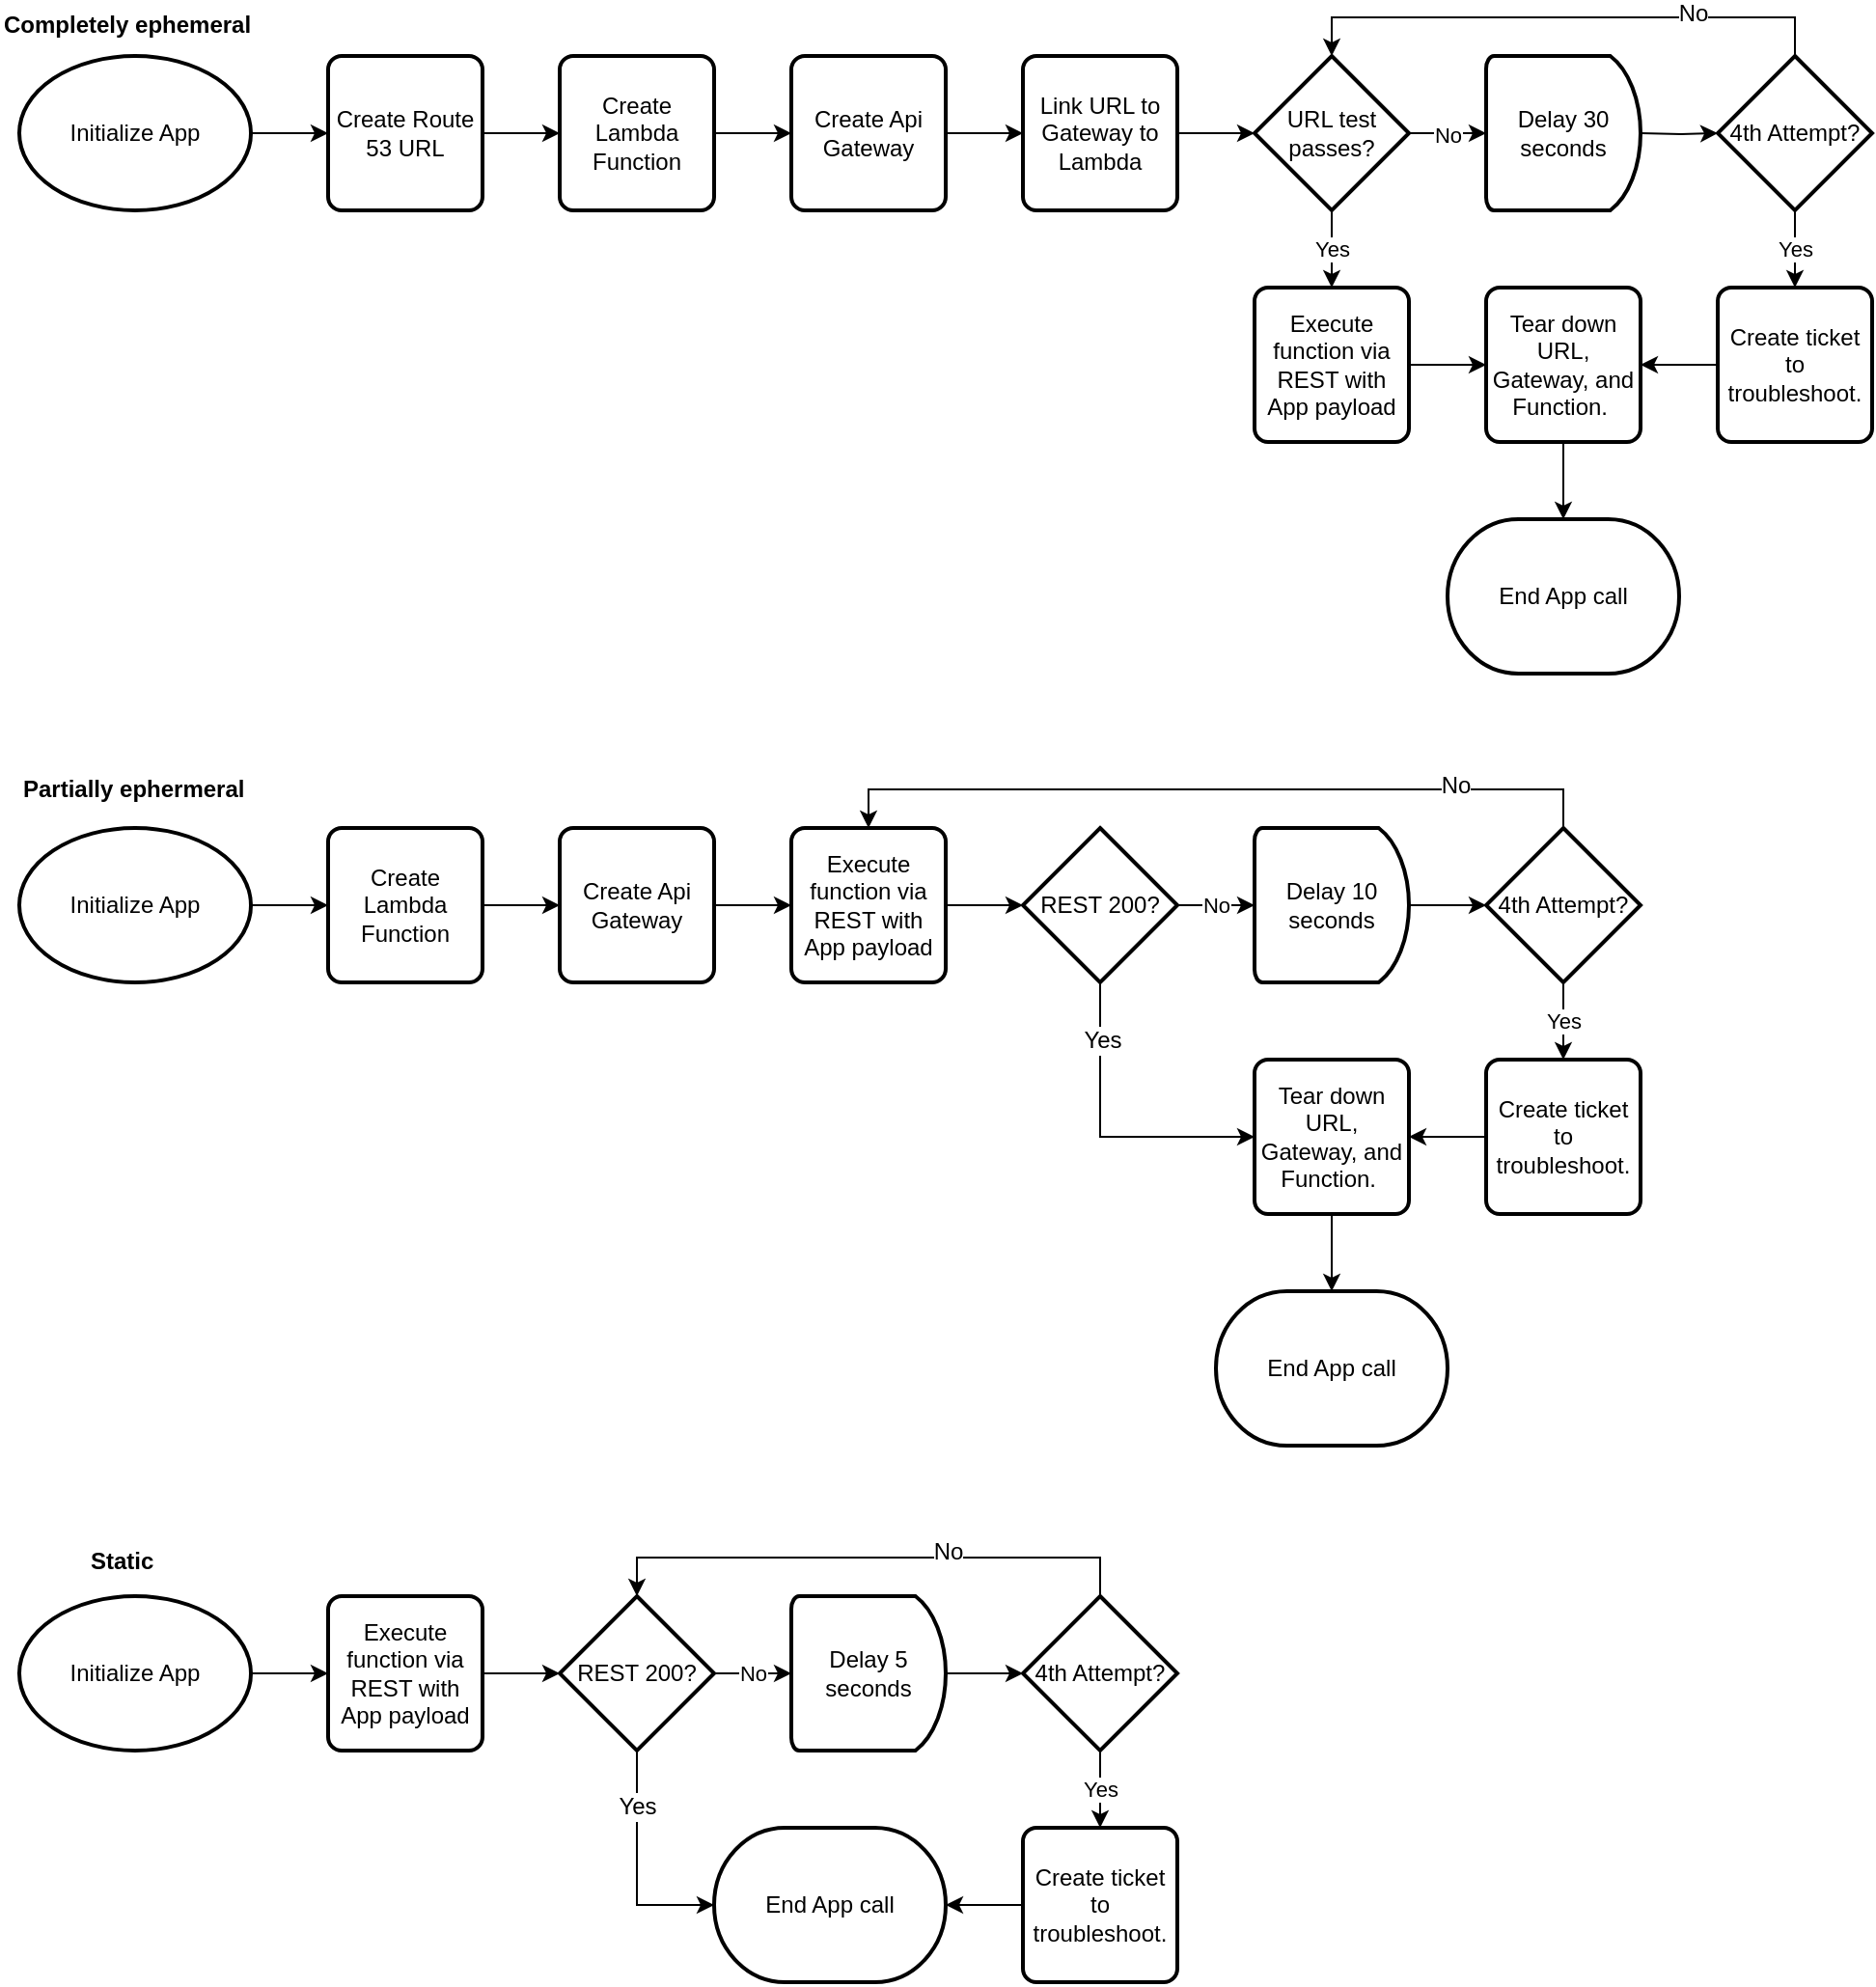 <mxfile version="11.1.4" type="github"><diagram name="Page-1" id="74e2e168-ea6b-b213-b513-2b3c1d86103e"><mxGraphModel dx="1422" dy="894" grid="1" gridSize="10" guides="1" tooltips="1" connect="1" arrows="1" fold="1" page="1" pageScale="1" pageWidth="1100" pageHeight="850" background="#ffffff" math="0" shadow="0"><root><mxCell id="0"/><mxCell id="1" parent="0"/><mxCell id="HyU04cC4nx2LyWxmIoBp-11" value="" style="edgeStyle=orthogonalEdgeStyle;rounded=0;orthogonalLoop=1;jettySize=auto;html=1;" parent="1" source="HyU04cC4nx2LyWxmIoBp-1" target="HyU04cC4nx2LyWxmIoBp-2" edge="1"><mxGeometry relative="1" as="geometry"/></mxCell><mxCell id="HyU04cC4nx2LyWxmIoBp-1" value="Initialize App" style="strokeWidth=2;html=1;shape=mxgraph.flowchart.start_1;whiteSpace=wrap;" parent="1" vertex="1"><mxGeometry x="40" y="40" width="120" height="80" as="geometry"/></mxCell><mxCell id="HyU04cC4nx2LyWxmIoBp-12" value="" style="edgeStyle=orthogonalEdgeStyle;rounded=0;orthogonalLoop=1;jettySize=auto;html=1;" parent="1" source="HyU04cC4nx2LyWxmIoBp-2" target="HyU04cC4nx2LyWxmIoBp-3" edge="1"><mxGeometry relative="1" as="geometry"/></mxCell><mxCell id="HyU04cC4nx2LyWxmIoBp-2" value="Create Route 53 URL" style="rounded=1;whiteSpace=wrap;html=1;absoluteArcSize=1;arcSize=14;strokeWidth=2;" parent="1" vertex="1"><mxGeometry x="200" y="40" width="80" height="80" as="geometry"/></mxCell><mxCell id="HyU04cC4nx2LyWxmIoBp-13" value="" style="edgeStyle=orthogonalEdgeStyle;rounded=0;orthogonalLoop=1;jettySize=auto;html=1;" parent="1" source="HyU04cC4nx2LyWxmIoBp-3" target="HyU04cC4nx2LyWxmIoBp-5" edge="1"><mxGeometry relative="1" as="geometry"/></mxCell><mxCell id="HyU04cC4nx2LyWxmIoBp-3" value="Create Lambda Function" style="rounded=1;whiteSpace=wrap;html=1;absoluteArcSize=1;arcSize=14;strokeWidth=2;" parent="1" vertex="1"><mxGeometry x="320" y="40" width="80" height="80" as="geometry"/></mxCell><mxCell id="HyU04cC4nx2LyWxmIoBp-25" value="" style="edgeStyle=orthogonalEdgeStyle;rounded=0;orthogonalLoop=1;jettySize=auto;html=1;" parent="1" source="HyU04cC4nx2LyWxmIoBp-4" target="HyU04cC4nx2LyWxmIoBp-22" edge="1"><mxGeometry relative="1" as="geometry"/></mxCell><mxCell id="HyU04cC4nx2LyWxmIoBp-4" value="Tear down URL, Gateway, and Function.&amp;nbsp;" style="rounded=1;whiteSpace=wrap;html=1;absoluteArcSize=1;arcSize=14;strokeWidth=2;" parent="1" vertex="1"><mxGeometry x="800" y="160" width="80" height="80" as="geometry"/></mxCell><mxCell id="HyU04cC4nx2LyWxmIoBp-14" value="" style="edgeStyle=orthogonalEdgeStyle;rounded=0;orthogonalLoop=1;jettySize=auto;html=1;" parent="1" source="HyU04cC4nx2LyWxmIoBp-5" target="HyU04cC4nx2LyWxmIoBp-7" edge="1"><mxGeometry relative="1" as="geometry"/></mxCell><mxCell id="HyU04cC4nx2LyWxmIoBp-5" value="Create Api Gateway" style="rounded=1;whiteSpace=wrap;html=1;absoluteArcSize=1;arcSize=14;strokeWidth=2;" parent="1" vertex="1"><mxGeometry x="440" y="40" width="80" height="80" as="geometry"/></mxCell><mxCell id="HyU04cC4nx2LyWxmIoBp-15" value="" style="edgeStyle=orthogonalEdgeStyle;rounded=0;orthogonalLoop=1;jettySize=auto;html=1;" parent="1" source="HyU04cC4nx2LyWxmIoBp-7" target="HyU04cC4nx2LyWxmIoBp-10" edge="1"><mxGeometry relative="1" as="geometry"/></mxCell><mxCell id="HyU04cC4nx2LyWxmIoBp-7" value="Link URL to Gateway to Lambda" style="rounded=1;whiteSpace=wrap;html=1;absoluteArcSize=1;arcSize=14;strokeWidth=2;" parent="1" vertex="1"><mxGeometry x="560" y="40" width="80" height="80" as="geometry"/></mxCell><mxCell id="HyU04cC4nx2LyWxmIoBp-36" value="" style="edgeStyle=orthogonalEdgeStyle;rounded=0;orthogonalLoop=1;jettySize=auto;html=1;" parent="1" source="HyU04cC4nx2LyWxmIoBp-8" target="HyU04cC4nx2LyWxmIoBp-4" edge="1"><mxGeometry relative="1" as="geometry"/></mxCell><mxCell id="HyU04cC4nx2LyWxmIoBp-8" value="Execute function via REST with App payload" style="rounded=1;whiteSpace=wrap;html=1;absoluteArcSize=1;arcSize=14;strokeWidth=2;" parent="1" vertex="1"><mxGeometry x="680" y="160" width="80" height="80" as="geometry"/></mxCell><mxCell id="HyU04cC4nx2LyWxmIoBp-17" style="edgeStyle=orthogonalEdgeStyle;rounded=0;orthogonalLoop=1;jettySize=auto;html=1;entryX=0.5;entryY=0;entryDx=0;entryDy=0;entryPerimeter=0;exitX=0.5;exitY=0;exitDx=0;exitDy=0;exitPerimeter=0;" parent="1" source="HyU04cC4nx2LyWxmIoBp-28" target="HyU04cC4nx2LyWxmIoBp-10" edge="1"><mxGeometry relative="1" as="geometry"><Array as="points"><mxPoint x="960" y="20"/><mxPoint x="720" y="20"/></Array></mxGeometry></mxCell><mxCell id="HyU04cC4nx2LyWxmIoBp-34" value="No" style="text;html=1;resizable=0;points=[];align=center;verticalAlign=middle;labelBackgroundColor=#ffffff;" parent="HyU04cC4nx2LyWxmIoBp-17" vertex="1" connectable="0"><mxGeometry x="-0.476" y="-2" relative="1" as="geometry"><mxPoint as="offset"/></mxGeometry></mxCell><mxCell id="HyU04cC4nx2LyWxmIoBp-29" value="" style="edgeStyle=orthogonalEdgeStyle;rounded=0;orthogonalLoop=1;jettySize=auto;html=1;" parent="1" target="HyU04cC4nx2LyWxmIoBp-28" edge="1"><mxGeometry relative="1" as="geometry"><mxPoint x="880" y="80" as="sourcePoint"/></mxGeometry></mxCell><mxCell id="HyU04cC4nx2LyWxmIoBp-16" value="No" style="edgeStyle=orthogonalEdgeStyle;rounded=0;orthogonalLoop=1;jettySize=auto;html=1;" parent="1" source="HyU04cC4nx2LyWxmIoBp-10" edge="1"><mxGeometry relative="1" as="geometry"><mxPoint x="800" y="80" as="targetPoint"/></mxGeometry></mxCell><mxCell id="HyU04cC4nx2LyWxmIoBp-18" value="Yes" style="edgeStyle=orthogonalEdgeStyle;rounded=0;orthogonalLoop=1;jettySize=auto;html=1;" parent="1" source="HyU04cC4nx2LyWxmIoBp-10" target="HyU04cC4nx2LyWxmIoBp-8" edge="1"><mxGeometry relative="1" as="geometry"/></mxCell><mxCell id="HyU04cC4nx2LyWxmIoBp-10" value="URL test passes?" style="strokeWidth=2;html=1;shape=mxgraph.flowchart.decision;whiteSpace=wrap;" parent="1" vertex="1"><mxGeometry x="680" y="40" width="80" height="80" as="geometry"/></mxCell><mxCell id="HyU04cC4nx2LyWxmIoBp-22" value="End App call" style="strokeWidth=2;html=1;shape=mxgraph.flowchart.terminator;whiteSpace=wrap;" parent="1" vertex="1"><mxGeometry x="780" y="280" width="120" height="80" as="geometry"/></mxCell><mxCell id="HyU04cC4nx2LyWxmIoBp-39" value="Yes" style="edgeStyle=orthogonalEdgeStyle;rounded=0;orthogonalLoop=1;jettySize=auto;html=1;" parent="1" source="HyU04cC4nx2LyWxmIoBp-28" target="HyU04cC4nx2LyWxmIoBp-38" edge="1"><mxGeometry relative="1" as="geometry"/></mxCell><mxCell id="HyU04cC4nx2LyWxmIoBp-28" value="4th Attempt?" style="strokeWidth=2;html=1;shape=mxgraph.flowchart.decision;whiteSpace=wrap;" parent="1" vertex="1"><mxGeometry x="920" y="40" width="80" height="80" as="geometry"/></mxCell><mxCell id="HyU04cC4nx2LyWxmIoBp-35" value="Delay 30 seconds" style="strokeWidth=2;html=1;shape=mxgraph.flowchart.delay;whiteSpace=wrap;" parent="1" vertex="1"><mxGeometry x="800" y="40" width="80" height="80" as="geometry"/></mxCell><mxCell id="HyU04cC4nx2LyWxmIoBp-41" value="" style="edgeStyle=orthogonalEdgeStyle;rounded=0;orthogonalLoop=1;jettySize=auto;html=1;" parent="1" source="HyU04cC4nx2LyWxmIoBp-38" target="HyU04cC4nx2LyWxmIoBp-4" edge="1"><mxGeometry relative="1" as="geometry"/></mxCell><mxCell id="HyU04cC4nx2LyWxmIoBp-38" value="Create ticket to troubleshoot." style="rounded=1;whiteSpace=wrap;html=1;absoluteArcSize=1;arcSize=14;strokeWidth=2;" parent="1" vertex="1"><mxGeometry x="920" y="160" width="80" height="80" as="geometry"/></mxCell><mxCell id="g01w3eEmjxGn1aby3xf4-10" value="" style="edgeStyle=orthogonalEdgeStyle;rounded=0;orthogonalLoop=1;jettySize=auto;html=1;" parent="1" source="g01w3eEmjxGn1aby3xf4-1" target="g01w3eEmjxGn1aby3xf4-2" edge="1"><mxGeometry relative="1" as="geometry"/></mxCell><mxCell id="g01w3eEmjxGn1aby3xf4-1" value="Initialize App" style="strokeWidth=2;html=1;shape=mxgraph.flowchart.start_1;whiteSpace=wrap;" parent="1" vertex="1"><mxGeometry x="40" y="440" width="120" height="80" as="geometry"/></mxCell><mxCell id="g01w3eEmjxGn1aby3xf4-11" value="" style="edgeStyle=orthogonalEdgeStyle;rounded=0;orthogonalLoop=1;jettySize=auto;html=1;" parent="1" source="g01w3eEmjxGn1aby3xf4-2" target="g01w3eEmjxGn1aby3xf4-3" edge="1"><mxGeometry relative="1" as="geometry"/></mxCell><mxCell id="g01w3eEmjxGn1aby3xf4-2" value="Create Lambda Function" style="rounded=1;whiteSpace=wrap;html=1;absoluteArcSize=1;arcSize=14;strokeWidth=2;" parent="1" vertex="1"><mxGeometry x="200" y="440" width="80" height="80" as="geometry"/></mxCell><mxCell id="g01w3eEmjxGn1aby3xf4-12" value="" style="edgeStyle=orthogonalEdgeStyle;rounded=0;orthogonalLoop=1;jettySize=auto;html=1;" parent="1" source="g01w3eEmjxGn1aby3xf4-3" target="g01w3eEmjxGn1aby3xf4-4" edge="1"><mxGeometry relative="1" as="geometry"/></mxCell><mxCell id="g01w3eEmjxGn1aby3xf4-3" value="Create Api Gateway" style="rounded=1;whiteSpace=wrap;html=1;absoluteArcSize=1;arcSize=14;strokeWidth=2;" parent="1" vertex="1"><mxGeometry x="320" y="440" width="80" height="80" as="geometry"/></mxCell><mxCell id="g01w3eEmjxGn1aby3xf4-13" value="" style="edgeStyle=orthogonalEdgeStyle;rounded=0;orthogonalLoop=1;jettySize=auto;html=1;" parent="1" source="g01w3eEmjxGn1aby3xf4-4" target="g01w3eEmjxGn1aby3xf4-5" edge="1"><mxGeometry relative="1" as="geometry"/></mxCell><mxCell id="g01w3eEmjxGn1aby3xf4-4" value="Execute function via REST with App payload" style="rounded=1;whiteSpace=wrap;html=1;absoluteArcSize=1;arcSize=14;strokeWidth=2;" parent="1" vertex="1"><mxGeometry x="440" y="440" width="80" height="80" as="geometry"/></mxCell><mxCell id="g01w3eEmjxGn1aby3xf4-14" value="No" style="edgeStyle=orthogonalEdgeStyle;rounded=0;orthogonalLoop=1;jettySize=auto;html=1;" parent="1" source="g01w3eEmjxGn1aby3xf4-5" target="g01w3eEmjxGn1aby3xf4-6" edge="1"><mxGeometry relative="1" as="geometry"/></mxCell><mxCell id="g01w3eEmjxGn1aby3xf4-17" style="edgeStyle=orthogonalEdgeStyle;rounded=0;orthogonalLoop=1;jettySize=auto;html=1;entryX=0;entryY=0.5;entryDx=0;entryDy=0;" parent="1" source="g01w3eEmjxGn1aby3xf4-5" target="g01w3eEmjxGn1aby3xf4-8" edge="1"><mxGeometry relative="1" as="geometry"><Array as="points"><mxPoint x="600" y="600"/></Array></mxGeometry></mxCell><mxCell id="g01w3eEmjxGn1aby3xf4-20" value="Yes" style="text;html=1;resizable=0;points=[];align=center;verticalAlign=middle;labelBackgroundColor=#ffffff;" parent="g01w3eEmjxGn1aby3xf4-17" vertex="1" connectable="0"><mxGeometry x="-0.625" y="1" relative="1" as="geometry"><mxPoint as="offset"/></mxGeometry></mxCell><mxCell id="g01w3eEmjxGn1aby3xf4-5" value="REST 200?" style="strokeWidth=2;html=1;shape=mxgraph.flowchart.decision;whiteSpace=wrap;" parent="1" vertex="1"><mxGeometry x="560" y="440" width="80" height="80" as="geometry"/></mxCell><mxCell id="g01w3eEmjxGn1aby3xf4-15" value="" style="edgeStyle=orthogonalEdgeStyle;rounded=0;orthogonalLoop=1;jettySize=auto;html=1;" parent="1" source="g01w3eEmjxGn1aby3xf4-6" target="g01w3eEmjxGn1aby3xf4-7" edge="1"><mxGeometry relative="1" as="geometry"/></mxCell><mxCell id="g01w3eEmjxGn1aby3xf4-6" value="Delay 10 seconds" style="strokeWidth=2;html=1;shape=mxgraph.flowchart.delay;whiteSpace=wrap;" parent="1" vertex="1"><mxGeometry x="680" y="440" width="80" height="80" as="geometry"/></mxCell><mxCell id="g01w3eEmjxGn1aby3xf4-16" style="edgeStyle=orthogonalEdgeStyle;rounded=0;orthogonalLoop=1;jettySize=auto;html=1;entryX=0.5;entryY=0;entryDx=0;entryDy=0;" parent="1" source="g01w3eEmjxGn1aby3xf4-7" target="g01w3eEmjxGn1aby3xf4-4" edge="1"><mxGeometry relative="1" as="geometry"><Array as="points"><mxPoint x="840" y="420"/><mxPoint x="480" y="420"/></Array></mxGeometry></mxCell><mxCell id="g01w3eEmjxGn1aby3xf4-28" value="No" style="text;html=1;resizable=0;points=[];align=center;verticalAlign=middle;labelBackgroundColor=#ffffff;" parent="g01w3eEmjxGn1aby3xf4-16" vertex="1" connectable="0"><mxGeometry x="-0.621" y="-2" relative="1" as="geometry"><mxPoint as="offset"/></mxGeometry></mxCell><mxCell id="g01w3eEmjxGn1aby3xf4-26" value="Yes" style="edgeStyle=orthogonalEdgeStyle;rounded=0;orthogonalLoop=1;jettySize=auto;html=1;" parent="1" source="g01w3eEmjxGn1aby3xf4-7" target="g01w3eEmjxGn1aby3xf4-25" edge="1"><mxGeometry relative="1" as="geometry"/></mxCell><mxCell id="g01w3eEmjxGn1aby3xf4-7" value="4th Attempt?" style="strokeWidth=2;html=1;shape=mxgraph.flowchart.decision;whiteSpace=wrap;" parent="1" vertex="1"><mxGeometry x="800" y="440" width="80" height="80" as="geometry"/></mxCell><mxCell id="g01w3eEmjxGn1aby3xf4-29" value="" style="edgeStyle=orthogonalEdgeStyle;rounded=0;orthogonalLoop=1;jettySize=auto;html=1;" parent="1" source="g01w3eEmjxGn1aby3xf4-8" target="g01w3eEmjxGn1aby3xf4-9" edge="1"><mxGeometry relative="1" as="geometry"/></mxCell><mxCell id="g01w3eEmjxGn1aby3xf4-8" value="Tear down URL, Gateway, and Function.&amp;nbsp;" style="rounded=1;whiteSpace=wrap;html=1;absoluteArcSize=1;arcSize=14;strokeWidth=2;" parent="1" vertex="1"><mxGeometry x="680" y="560" width="80" height="80" as="geometry"/></mxCell><mxCell id="g01w3eEmjxGn1aby3xf4-9" value="End App call" style="strokeWidth=2;html=1;shape=mxgraph.flowchart.terminator;whiteSpace=wrap;" parent="1" vertex="1"><mxGeometry x="660" y="680" width="120" height="80" as="geometry"/></mxCell><mxCell id="g01w3eEmjxGn1aby3xf4-27" value="" style="edgeStyle=orthogonalEdgeStyle;rounded=0;orthogonalLoop=1;jettySize=auto;html=1;" parent="1" source="g01w3eEmjxGn1aby3xf4-25" target="g01w3eEmjxGn1aby3xf4-8" edge="1"><mxGeometry relative="1" as="geometry"/></mxCell><mxCell id="g01w3eEmjxGn1aby3xf4-25" value="Create ticket to troubleshoot." style="rounded=1;whiteSpace=wrap;html=1;absoluteArcSize=1;arcSize=14;strokeWidth=2;" parent="1" vertex="1"><mxGeometry x="800" y="560" width="80" height="80" as="geometry"/></mxCell><mxCell id="peFE_k3plDD5IVx3dJuR-8" value="" style="edgeStyle=orthogonalEdgeStyle;rounded=0;orthogonalLoop=1;jettySize=auto;html=1;" edge="1" parent="1" source="peFE_k3plDD5IVx3dJuR-1" target="peFE_k3plDD5IVx3dJuR-2"><mxGeometry relative="1" as="geometry"/></mxCell><mxCell id="peFE_k3plDD5IVx3dJuR-1" value="Initialize App" style="strokeWidth=2;html=1;shape=mxgraph.flowchart.start_1;whiteSpace=wrap;" vertex="1" parent="1"><mxGeometry x="40" y="838" width="120" height="80" as="geometry"/></mxCell><mxCell id="peFE_k3plDD5IVx3dJuR-9" value="" style="edgeStyle=orthogonalEdgeStyle;rounded=0;orthogonalLoop=1;jettySize=auto;html=1;" edge="1" parent="1" source="peFE_k3plDD5IVx3dJuR-2" target="peFE_k3plDD5IVx3dJuR-3"><mxGeometry relative="1" as="geometry"/></mxCell><mxCell id="peFE_k3plDD5IVx3dJuR-2" value="Execute function via REST with App payload" style="rounded=1;whiteSpace=wrap;html=1;absoluteArcSize=1;arcSize=14;strokeWidth=2;" vertex="1" parent="1"><mxGeometry x="200" y="838" width="80" height="80" as="geometry"/></mxCell><mxCell id="peFE_k3plDD5IVx3dJuR-10" value="No" style="edgeStyle=orthogonalEdgeStyle;rounded=0;orthogonalLoop=1;jettySize=auto;html=1;" edge="1" parent="1" source="peFE_k3plDD5IVx3dJuR-3" target="peFE_k3plDD5IVx3dJuR-4"><mxGeometry relative="1" as="geometry"/></mxCell><mxCell id="peFE_k3plDD5IVx3dJuR-14" style="edgeStyle=orthogonalEdgeStyle;rounded=0;orthogonalLoop=1;jettySize=auto;html=1;entryX=0;entryY=0.5;entryDx=0;entryDy=0;entryPerimeter=0;" edge="1" parent="1" source="peFE_k3plDD5IVx3dJuR-3" target="peFE_k3plDD5IVx3dJuR-7"><mxGeometry relative="1" as="geometry"/></mxCell><mxCell id="peFE_k3plDD5IVx3dJuR-20" value="Yes" style="text;html=1;resizable=0;points=[];align=center;verticalAlign=middle;labelBackgroundColor=#ffffff;" vertex="1" connectable="0" parent="peFE_k3plDD5IVx3dJuR-14"><mxGeometry x="-0.517" relative="1" as="geometry"><mxPoint as="offset"/></mxGeometry></mxCell><mxCell id="peFE_k3plDD5IVx3dJuR-3" value="REST 200?" style="strokeWidth=2;html=1;shape=mxgraph.flowchart.decision;whiteSpace=wrap;" vertex="1" parent="1"><mxGeometry x="320" y="838" width="80" height="80" as="geometry"/></mxCell><mxCell id="peFE_k3plDD5IVx3dJuR-11" value="" style="edgeStyle=orthogonalEdgeStyle;rounded=0;orthogonalLoop=1;jettySize=auto;html=1;" edge="1" parent="1" source="peFE_k3plDD5IVx3dJuR-4" target="peFE_k3plDD5IVx3dJuR-5"><mxGeometry relative="1" as="geometry"/></mxCell><mxCell id="peFE_k3plDD5IVx3dJuR-4" value="Delay 5 seconds" style="strokeWidth=2;html=1;shape=mxgraph.flowchart.delay;whiteSpace=wrap;" vertex="1" parent="1"><mxGeometry x="440" y="838" width="80" height="80" as="geometry"/></mxCell><mxCell id="peFE_k3plDD5IVx3dJuR-12" value="Yes" style="edgeStyle=orthogonalEdgeStyle;rounded=0;orthogonalLoop=1;jettySize=auto;html=1;" edge="1" parent="1" source="peFE_k3plDD5IVx3dJuR-5" target="peFE_k3plDD5IVx3dJuR-6"><mxGeometry relative="1" as="geometry"/></mxCell><mxCell id="peFE_k3plDD5IVx3dJuR-15" style="edgeStyle=orthogonalEdgeStyle;rounded=0;orthogonalLoop=1;jettySize=auto;html=1;entryX=0.5;entryY=0;entryDx=0;entryDy=0;entryPerimeter=0;" edge="1" parent="1" source="peFE_k3plDD5IVx3dJuR-5" target="peFE_k3plDD5IVx3dJuR-3"><mxGeometry relative="1" as="geometry"><Array as="points"><mxPoint x="600" y="818"/><mxPoint x="360" y="818"/></Array></mxGeometry></mxCell><mxCell id="peFE_k3plDD5IVx3dJuR-19" value="No" style="text;html=1;resizable=0;points=[];align=center;verticalAlign=middle;labelBackgroundColor=#ffffff;" vertex="1" connectable="0" parent="peFE_k3plDD5IVx3dJuR-15"><mxGeometry x="-0.293" y="-3" relative="1" as="geometry"><mxPoint as="offset"/></mxGeometry></mxCell><mxCell id="peFE_k3plDD5IVx3dJuR-5" value="4th Attempt?" style="strokeWidth=2;html=1;shape=mxgraph.flowchart.decision;whiteSpace=wrap;" vertex="1" parent="1"><mxGeometry x="560" y="838" width="80" height="80" as="geometry"/></mxCell><mxCell id="peFE_k3plDD5IVx3dJuR-13" value="" style="edgeStyle=orthogonalEdgeStyle;rounded=0;orthogonalLoop=1;jettySize=auto;html=1;" edge="1" parent="1" source="peFE_k3plDD5IVx3dJuR-6" target="peFE_k3plDD5IVx3dJuR-7"><mxGeometry relative="1" as="geometry"/></mxCell><mxCell id="peFE_k3plDD5IVx3dJuR-6" value="Create ticket to troubleshoot." style="rounded=1;whiteSpace=wrap;html=1;absoluteArcSize=1;arcSize=14;strokeWidth=2;" vertex="1" parent="1"><mxGeometry x="560" y="958" width="80" height="80" as="geometry"/></mxCell><mxCell id="peFE_k3plDD5IVx3dJuR-7" value="End App call" style="strokeWidth=2;html=1;shape=mxgraph.flowchart.terminator;whiteSpace=wrap;" vertex="1" parent="1"><mxGeometry x="400" y="958" width="120" height="80" as="geometry"/></mxCell><mxCell id="peFE_k3plDD5IVx3dJuR-16" value="Completely ephemeral" style="text;html=1;resizable=0;points=[];autosize=1;align=left;verticalAlign=top;spacingTop=-4;fontStyle=1" vertex="1" parent="1"><mxGeometry x="30" y="14" width="140" height="20" as="geometry"/></mxCell><mxCell id="peFE_k3plDD5IVx3dJuR-17" value="Partially ephermeral" style="text;html=1;resizable=0;points=[];autosize=1;align=left;verticalAlign=top;spacingTop=-4;fontStyle=1" vertex="1" parent="1"><mxGeometry x="40" y="410" width="120" height="20" as="geometry"/></mxCell><mxCell id="peFE_k3plDD5IVx3dJuR-18" value="Static" style="text;html=1;resizable=0;points=[];autosize=1;align=left;verticalAlign=top;spacingTop=-4;fontStyle=1" vertex="1" parent="1"><mxGeometry x="75" y="810" width="50" height="20" as="geometry"/></mxCell></root></mxGraphModel></diagram></mxfile>